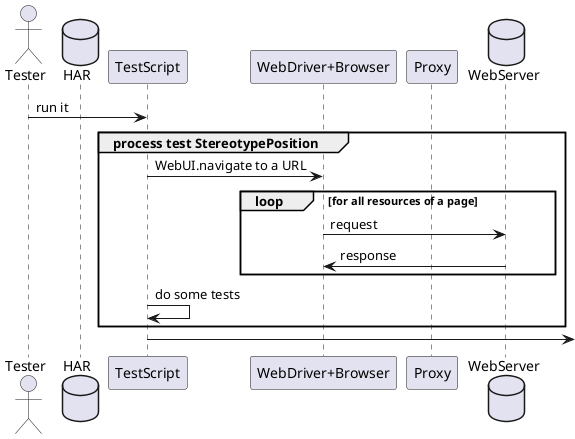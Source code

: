 @startuml hewin9_sequence
actor       Tester       as tester
database    HAR          as file
participant TestScript   as script
participant "WebDriver+Browser" as browser
participant Proxy        as proxy
database    WebServer    as server

tester   -> script       : run it
group process test StereotypePosition
script   -> browser      : WebUI.navigate to a URL
loop for all resources of a page
browser  -> server       : request
server   -> browser      : response
end
script   -> script       : do some tests
end
script   -> 

@enduml
